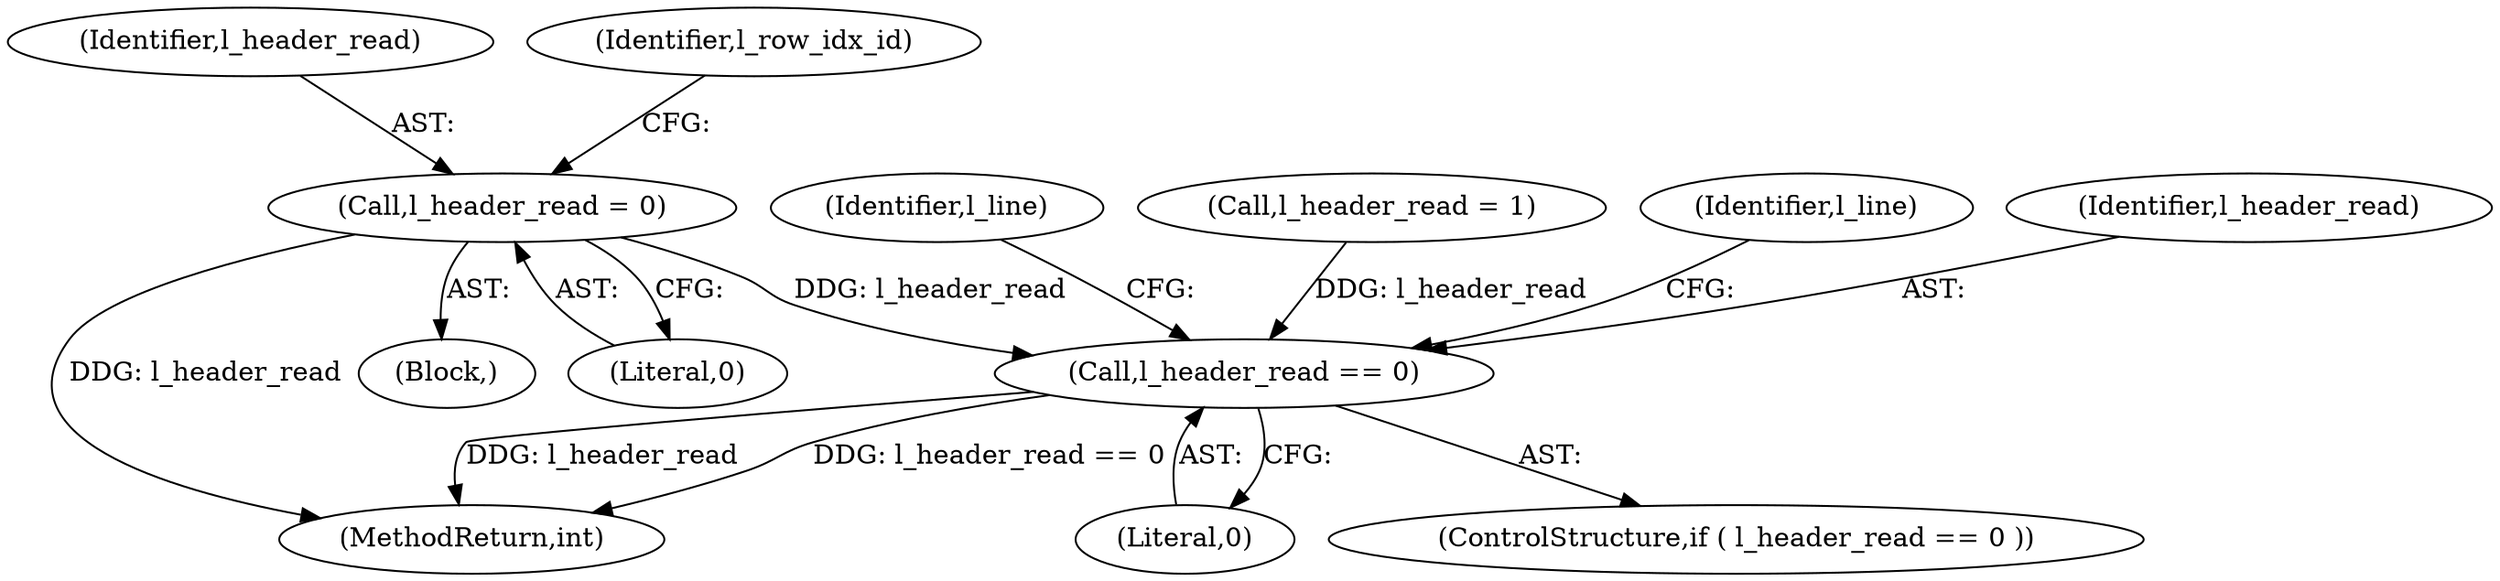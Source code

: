 digraph "0_libxsmm_151481489192e6d1997f8bde52c5c425ea41741d_0@API" {
"1000133" [label="(Call,l_header_read = 0)"];
"1000191" [label="(Call,l_header_read == 0)"];
"1000360" [label="(Identifier,l_line)"];
"1000341" [label="(Call,l_header_read = 1)"];
"1000193" [label="(Literal,0)"];
"1000133" [label="(Call,l_header_read = 0)"];
"1000459" [label="(MethodReturn,int)"];
"1000134" [label="(Identifier,l_header_read)"];
"1000198" [label="(Identifier,l_line)"];
"1000135" [label="(Literal,0)"];
"1000138" [label="(Identifier,l_row_idx_id)"];
"1000125" [label="(Block,)"];
"1000191" [label="(Call,l_header_read == 0)"];
"1000190" [label="(ControlStructure,if ( l_header_read == 0 ))"];
"1000192" [label="(Identifier,l_header_read)"];
"1000133" -> "1000125"  [label="AST: "];
"1000133" -> "1000135"  [label="CFG: "];
"1000134" -> "1000133"  [label="AST: "];
"1000135" -> "1000133"  [label="AST: "];
"1000138" -> "1000133"  [label="CFG: "];
"1000133" -> "1000459"  [label="DDG: l_header_read"];
"1000133" -> "1000191"  [label="DDG: l_header_read"];
"1000191" -> "1000190"  [label="AST: "];
"1000191" -> "1000193"  [label="CFG: "];
"1000192" -> "1000191"  [label="AST: "];
"1000193" -> "1000191"  [label="AST: "];
"1000198" -> "1000191"  [label="CFG: "];
"1000360" -> "1000191"  [label="CFG: "];
"1000191" -> "1000459"  [label="DDG: l_header_read == 0"];
"1000191" -> "1000459"  [label="DDG: l_header_read"];
"1000341" -> "1000191"  [label="DDG: l_header_read"];
}
